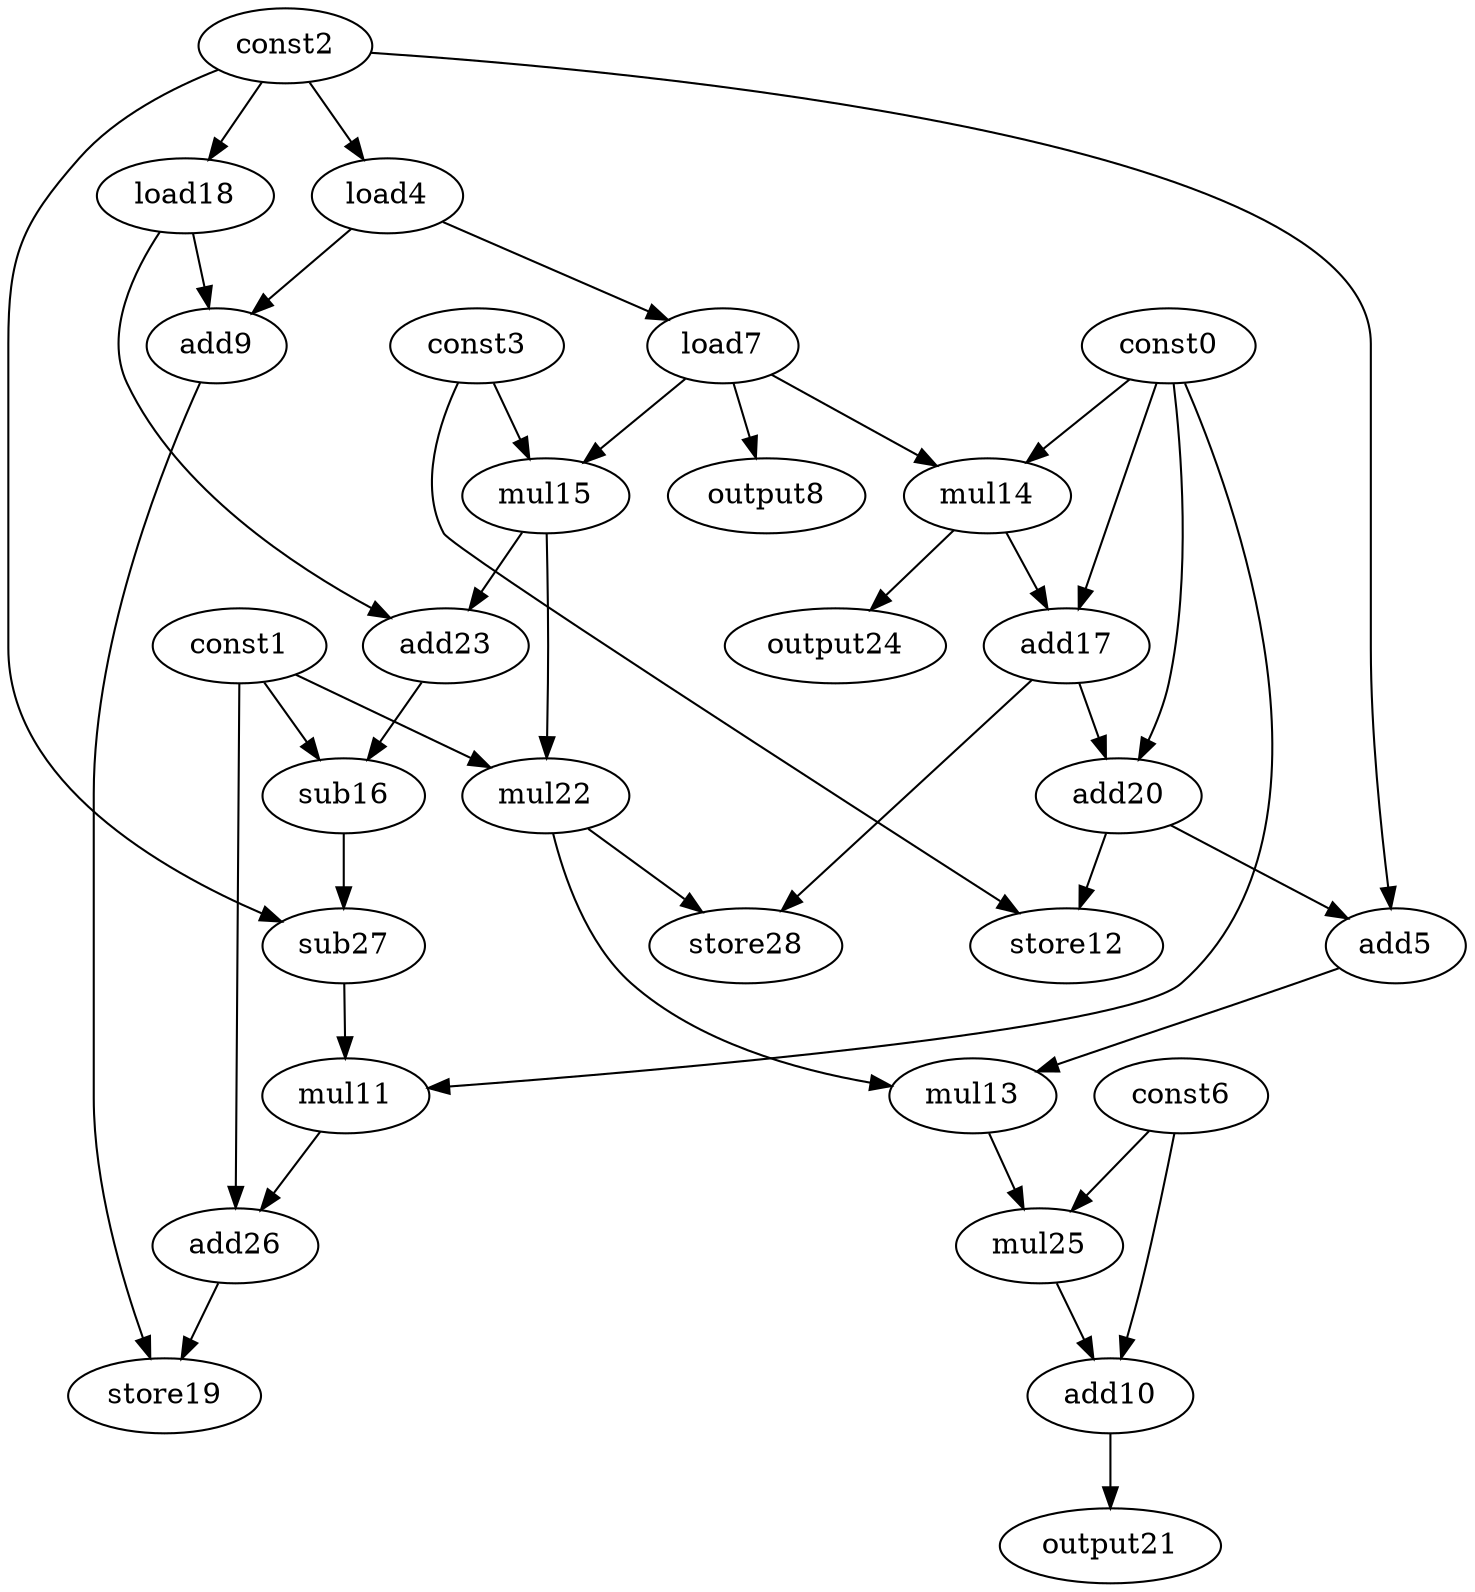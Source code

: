 digraph G { 
const0[opcode=const]; 
const1[opcode=const]; 
const2[opcode=const]; 
const3[opcode=const]; 
load4[opcode=load]; 
add5[opcode=add]; 
const6[opcode=const]; 
load7[opcode=load]; 
output8[opcode=output]; 
add9[opcode=add]; 
add10[opcode=add]; 
mul11[opcode=mul]; 
store12[opcode=store]; 
mul13[opcode=mul]; 
mul14[opcode=mul]; 
mul15[opcode=mul]; 
sub16[opcode=sub]; 
add17[opcode=add]; 
load18[opcode=load]; 
store19[opcode=store]; 
add20[opcode=add]; 
output21[opcode=output]; 
mul22[opcode=mul]; 
add23[opcode=add]; 
output24[opcode=output]; 
mul25[opcode=mul]; 
add26[opcode=add]; 
sub27[opcode=sub]; 
store28[opcode=store]; 
const2->load4[operand=0];
const2->load18[operand=0];
load4->load7[operand=0];
load18->add9[operand=0];
load4->add9[operand=1];
load7->output8[operand=0];
const0->mul14[operand=0];
load7->mul14[operand=1];
const3->mul15[operand=0];
load7->mul15[operand=1];
const0->add17[operand=0];
mul14->add17[operand=1];
const1->mul22[operand=0];
mul15->mul22[operand=1];
load18->add23[operand=0];
mul15->add23[operand=1];
mul14->output24[operand=0];
const1->sub16[operand=0];
add23->sub16[operand=1];
const0->add20[operand=0];
add17->add20[operand=1];
add17->store28[operand=0];
mul22->store28[operand=1];
const2->add5[operand=0];
add20->add5[operand=1];
const3->store12[operand=0];
add20->store12[operand=1];
sub16->sub27[operand=0];
const2->sub27[operand=1];
const0->mul11[operand=0];
sub27->mul11[operand=1];
add5->mul13[operand=0];
mul22->mul13[operand=1];
mul13->mul25[operand=0];
const6->mul25[operand=1];
const1->add26[operand=0];
mul11->add26[operand=1];
mul25->add10[operand=0];
const6->add10[operand=1];
add9->store19[operand=0];
add26->store19[operand=1];
add10->output21[operand=0];
}
